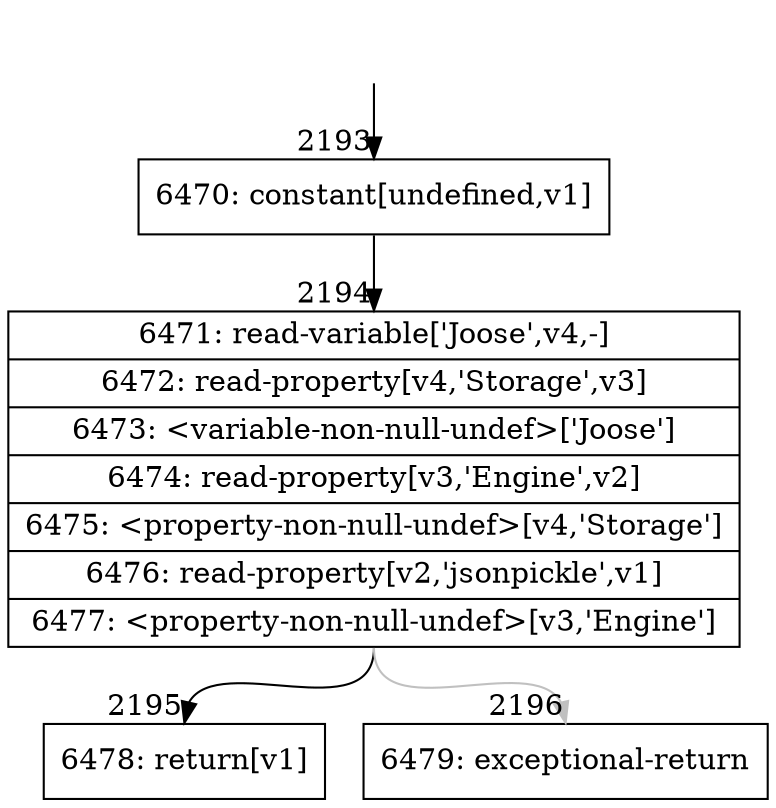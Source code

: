 digraph {
rankdir="TD"
BB_entry248[shape=none,label=""];
BB_entry248 -> BB2193 [tailport=s, headport=n, headlabel="    2193"]
BB2193 [shape=record label="{6470: constant[undefined,v1]}" ] 
BB2193 -> BB2194 [tailport=s, headport=n, headlabel="      2194"]
BB2194 [shape=record label="{6471: read-variable['Joose',v4,-]|6472: read-property[v4,'Storage',v3]|6473: \<variable-non-null-undef\>['Joose']|6474: read-property[v3,'Engine',v2]|6475: \<property-non-null-undef\>[v4,'Storage']|6476: read-property[v2,'jsonpickle',v1]|6477: \<property-non-null-undef\>[v3,'Engine']}" ] 
BB2194 -> BB2195 [tailport=s, headport=n, headlabel="      2195"]
BB2194 -> BB2196 [tailport=s, headport=n, color=gray, headlabel="      2196"]
BB2195 [shape=record label="{6478: return[v1]}" ] 
BB2196 [shape=record label="{6479: exceptional-return}" ] 
//#$~ 2574
}
